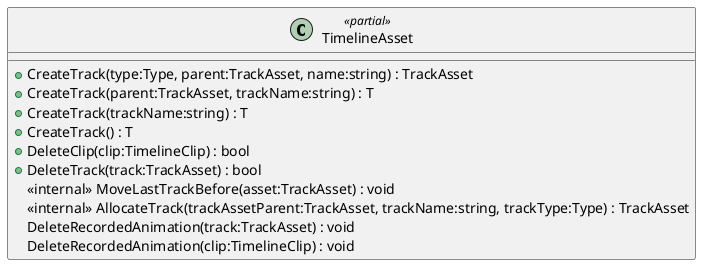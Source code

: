 @startuml
class TimelineAsset <<partial>> {
    + CreateTrack(type:Type, parent:TrackAsset, name:string) : TrackAsset
    + CreateTrack(parent:TrackAsset, trackName:string) : T
    + CreateTrack(trackName:string) : T
    + CreateTrack() : T
    + DeleteClip(clip:TimelineClip) : bool
    + DeleteTrack(track:TrackAsset) : bool
    <<internal>> MoveLastTrackBefore(asset:TrackAsset) : void
    <<internal>> AllocateTrack(trackAssetParent:TrackAsset, trackName:string, trackType:Type) : TrackAsset
    DeleteRecordedAnimation(track:TrackAsset) : void
    DeleteRecordedAnimation(clip:TimelineClip) : void
}
@enduml
